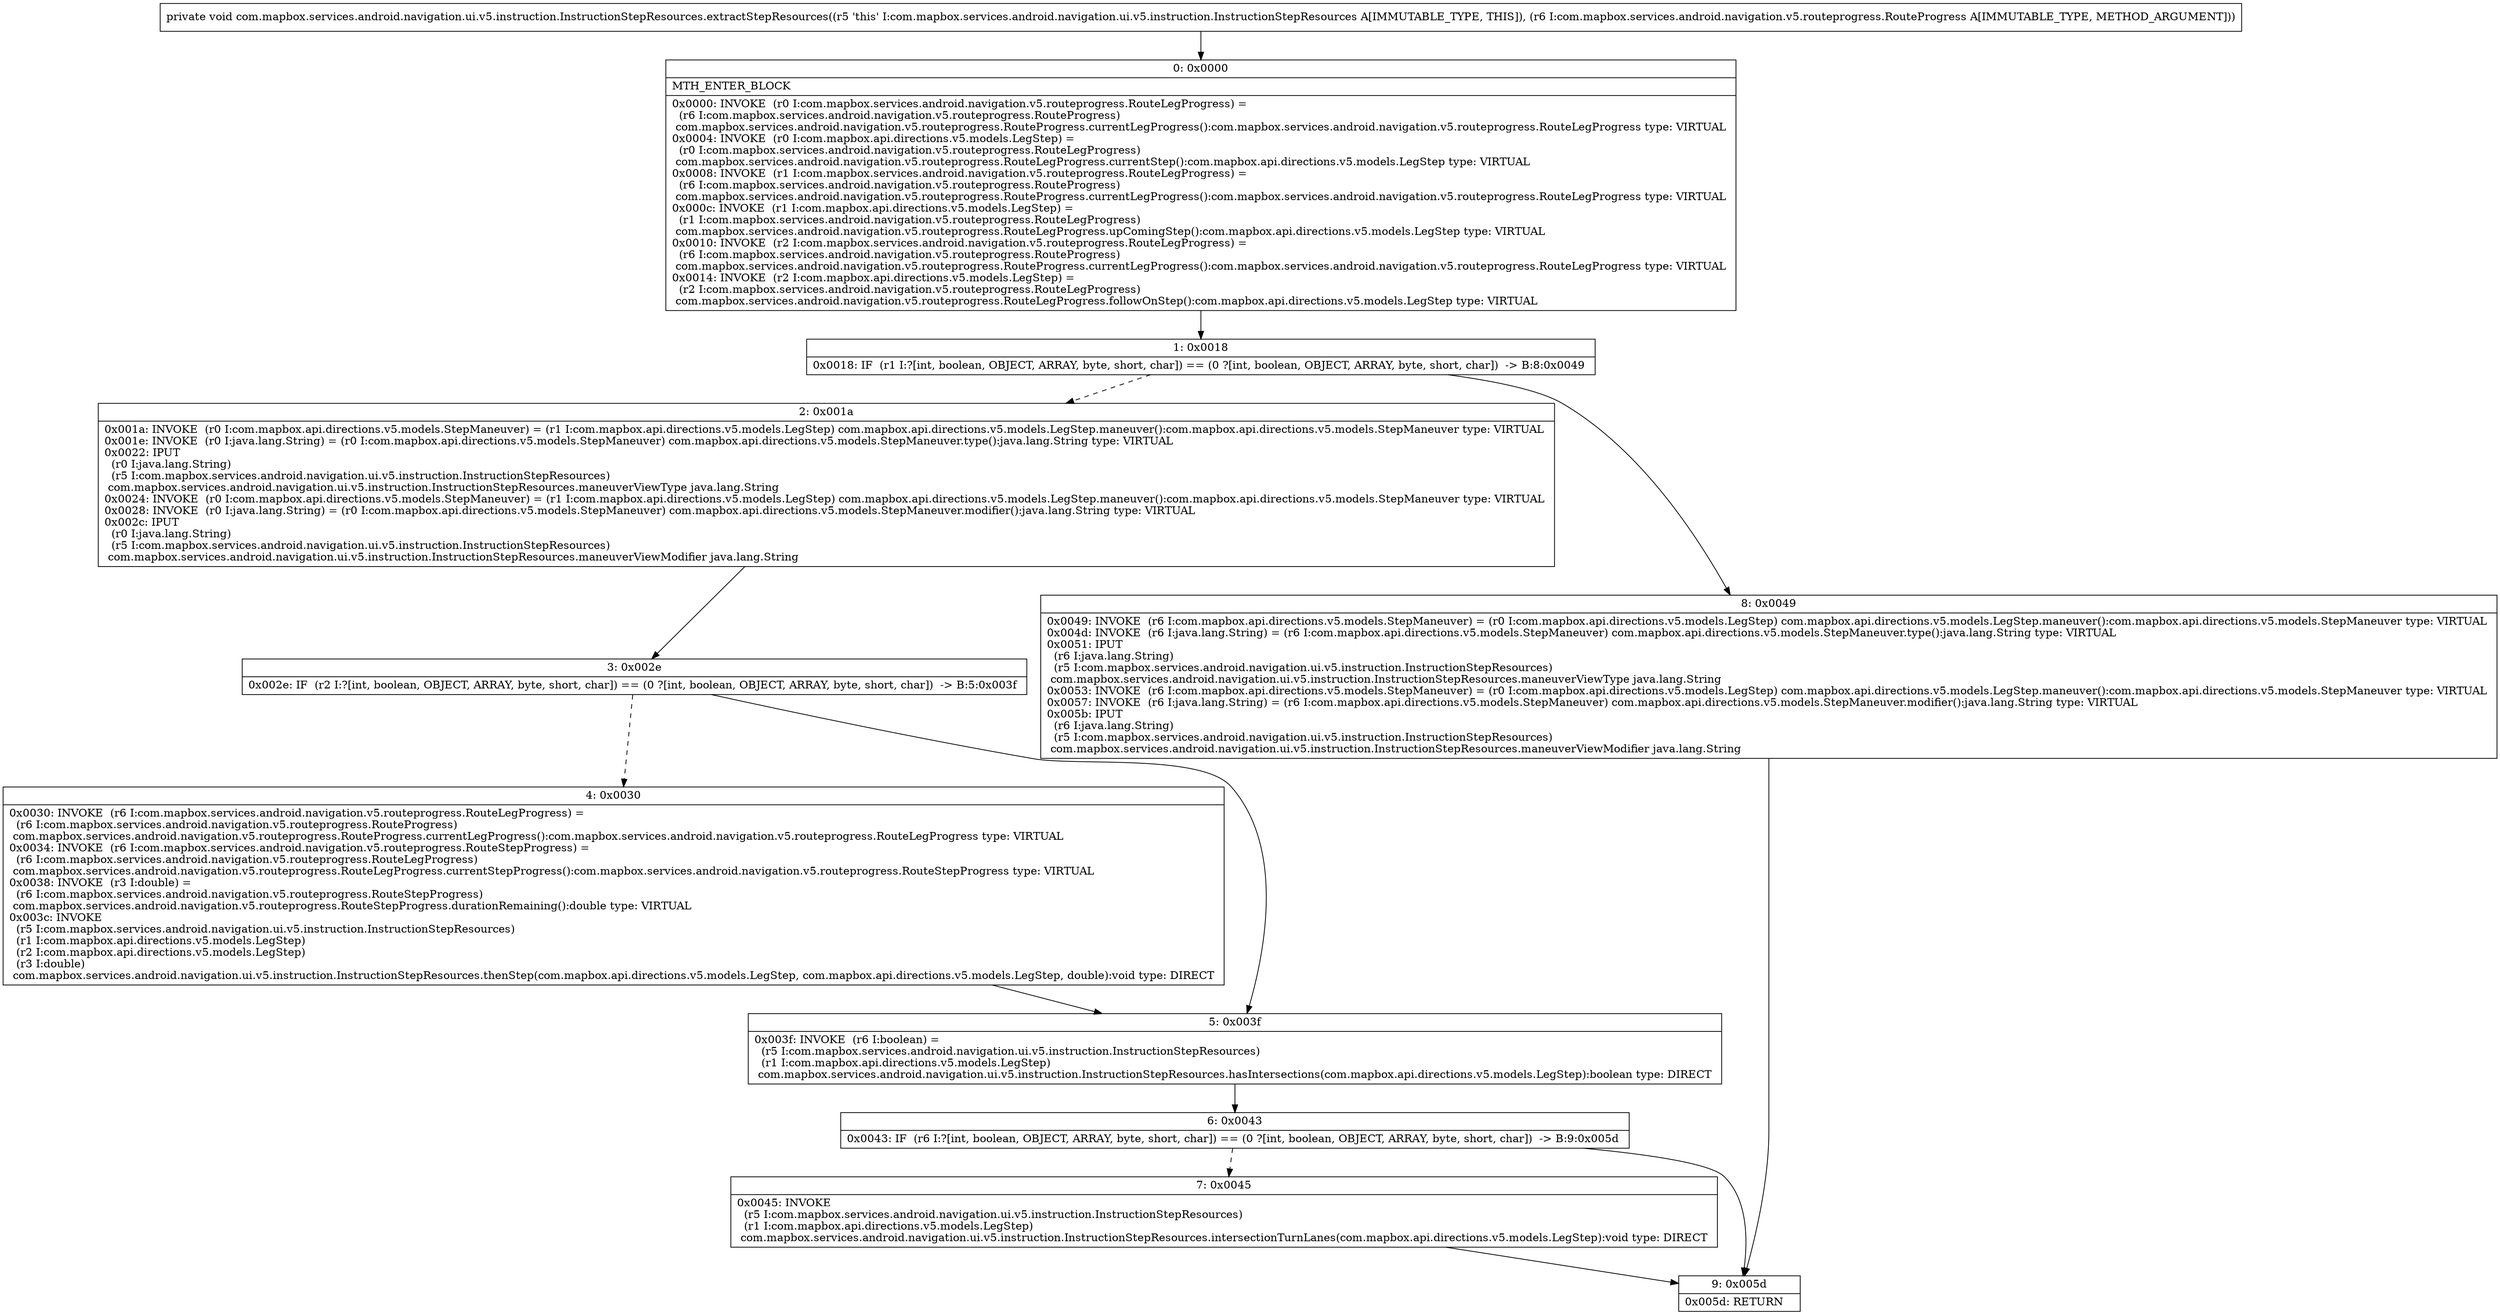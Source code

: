 digraph "CFG forcom.mapbox.services.android.navigation.ui.v5.instruction.InstructionStepResources.extractStepResources(Lcom\/mapbox\/services\/android\/navigation\/v5\/routeprogress\/RouteProgress;)V" {
Node_0 [shape=record,label="{0\:\ 0x0000|MTH_ENTER_BLOCK\l|0x0000: INVOKE  (r0 I:com.mapbox.services.android.navigation.v5.routeprogress.RouteLegProgress) = \l  (r6 I:com.mapbox.services.android.navigation.v5.routeprogress.RouteProgress)\l com.mapbox.services.android.navigation.v5.routeprogress.RouteProgress.currentLegProgress():com.mapbox.services.android.navigation.v5.routeprogress.RouteLegProgress type: VIRTUAL \l0x0004: INVOKE  (r0 I:com.mapbox.api.directions.v5.models.LegStep) = \l  (r0 I:com.mapbox.services.android.navigation.v5.routeprogress.RouteLegProgress)\l com.mapbox.services.android.navigation.v5.routeprogress.RouteLegProgress.currentStep():com.mapbox.api.directions.v5.models.LegStep type: VIRTUAL \l0x0008: INVOKE  (r1 I:com.mapbox.services.android.navigation.v5.routeprogress.RouteLegProgress) = \l  (r6 I:com.mapbox.services.android.navigation.v5.routeprogress.RouteProgress)\l com.mapbox.services.android.navigation.v5.routeprogress.RouteProgress.currentLegProgress():com.mapbox.services.android.navigation.v5.routeprogress.RouteLegProgress type: VIRTUAL \l0x000c: INVOKE  (r1 I:com.mapbox.api.directions.v5.models.LegStep) = \l  (r1 I:com.mapbox.services.android.navigation.v5.routeprogress.RouteLegProgress)\l com.mapbox.services.android.navigation.v5.routeprogress.RouteLegProgress.upComingStep():com.mapbox.api.directions.v5.models.LegStep type: VIRTUAL \l0x0010: INVOKE  (r2 I:com.mapbox.services.android.navigation.v5.routeprogress.RouteLegProgress) = \l  (r6 I:com.mapbox.services.android.navigation.v5.routeprogress.RouteProgress)\l com.mapbox.services.android.navigation.v5.routeprogress.RouteProgress.currentLegProgress():com.mapbox.services.android.navigation.v5.routeprogress.RouteLegProgress type: VIRTUAL \l0x0014: INVOKE  (r2 I:com.mapbox.api.directions.v5.models.LegStep) = \l  (r2 I:com.mapbox.services.android.navigation.v5.routeprogress.RouteLegProgress)\l com.mapbox.services.android.navigation.v5.routeprogress.RouteLegProgress.followOnStep():com.mapbox.api.directions.v5.models.LegStep type: VIRTUAL \l}"];
Node_1 [shape=record,label="{1\:\ 0x0018|0x0018: IF  (r1 I:?[int, boolean, OBJECT, ARRAY, byte, short, char]) == (0 ?[int, boolean, OBJECT, ARRAY, byte, short, char])  \-\> B:8:0x0049 \l}"];
Node_2 [shape=record,label="{2\:\ 0x001a|0x001a: INVOKE  (r0 I:com.mapbox.api.directions.v5.models.StepManeuver) = (r1 I:com.mapbox.api.directions.v5.models.LegStep) com.mapbox.api.directions.v5.models.LegStep.maneuver():com.mapbox.api.directions.v5.models.StepManeuver type: VIRTUAL \l0x001e: INVOKE  (r0 I:java.lang.String) = (r0 I:com.mapbox.api.directions.v5.models.StepManeuver) com.mapbox.api.directions.v5.models.StepManeuver.type():java.lang.String type: VIRTUAL \l0x0022: IPUT  \l  (r0 I:java.lang.String)\l  (r5 I:com.mapbox.services.android.navigation.ui.v5.instruction.InstructionStepResources)\l com.mapbox.services.android.navigation.ui.v5.instruction.InstructionStepResources.maneuverViewType java.lang.String \l0x0024: INVOKE  (r0 I:com.mapbox.api.directions.v5.models.StepManeuver) = (r1 I:com.mapbox.api.directions.v5.models.LegStep) com.mapbox.api.directions.v5.models.LegStep.maneuver():com.mapbox.api.directions.v5.models.StepManeuver type: VIRTUAL \l0x0028: INVOKE  (r0 I:java.lang.String) = (r0 I:com.mapbox.api.directions.v5.models.StepManeuver) com.mapbox.api.directions.v5.models.StepManeuver.modifier():java.lang.String type: VIRTUAL \l0x002c: IPUT  \l  (r0 I:java.lang.String)\l  (r5 I:com.mapbox.services.android.navigation.ui.v5.instruction.InstructionStepResources)\l com.mapbox.services.android.navigation.ui.v5.instruction.InstructionStepResources.maneuverViewModifier java.lang.String \l}"];
Node_3 [shape=record,label="{3\:\ 0x002e|0x002e: IF  (r2 I:?[int, boolean, OBJECT, ARRAY, byte, short, char]) == (0 ?[int, boolean, OBJECT, ARRAY, byte, short, char])  \-\> B:5:0x003f \l}"];
Node_4 [shape=record,label="{4\:\ 0x0030|0x0030: INVOKE  (r6 I:com.mapbox.services.android.navigation.v5.routeprogress.RouteLegProgress) = \l  (r6 I:com.mapbox.services.android.navigation.v5.routeprogress.RouteProgress)\l com.mapbox.services.android.navigation.v5.routeprogress.RouteProgress.currentLegProgress():com.mapbox.services.android.navigation.v5.routeprogress.RouteLegProgress type: VIRTUAL \l0x0034: INVOKE  (r6 I:com.mapbox.services.android.navigation.v5.routeprogress.RouteStepProgress) = \l  (r6 I:com.mapbox.services.android.navigation.v5.routeprogress.RouteLegProgress)\l com.mapbox.services.android.navigation.v5.routeprogress.RouteLegProgress.currentStepProgress():com.mapbox.services.android.navigation.v5.routeprogress.RouteStepProgress type: VIRTUAL \l0x0038: INVOKE  (r3 I:double) = \l  (r6 I:com.mapbox.services.android.navigation.v5.routeprogress.RouteStepProgress)\l com.mapbox.services.android.navigation.v5.routeprogress.RouteStepProgress.durationRemaining():double type: VIRTUAL \l0x003c: INVOKE  \l  (r5 I:com.mapbox.services.android.navigation.ui.v5.instruction.InstructionStepResources)\l  (r1 I:com.mapbox.api.directions.v5.models.LegStep)\l  (r2 I:com.mapbox.api.directions.v5.models.LegStep)\l  (r3 I:double)\l com.mapbox.services.android.navigation.ui.v5.instruction.InstructionStepResources.thenStep(com.mapbox.api.directions.v5.models.LegStep, com.mapbox.api.directions.v5.models.LegStep, double):void type: DIRECT \l}"];
Node_5 [shape=record,label="{5\:\ 0x003f|0x003f: INVOKE  (r6 I:boolean) = \l  (r5 I:com.mapbox.services.android.navigation.ui.v5.instruction.InstructionStepResources)\l  (r1 I:com.mapbox.api.directions.v5.models.LegStep)\l com.mapbox.services.android.navigation.ui.v5.instruction.InstructionStepResources.hasIntersections(com.mapbox.api.directions.v5.models.LegStep):boolean type: DIRECT \l}"];
Node_6 [shape=record,label="{6\:\ 0x0043|0x0043: IF  (r6 I:?[int, boolean, OBJECT, ARRAY, byte, short, char]) == (0 ?[int, boolean, OBJECT, ARRAY, byte, short, char])  \-\> B:9:0x005d \l}"];
Node_7 [shape=record,label="{7\:\ 0x0045|0x0045: INVOKE  \l  (r5 I:com.mapbox.services.android.navigation.ui.v5.instruction.InstructionStepResources)\l  (r1 I:com.mapbox.api.directions.v5.models.LegStep)\l com.mapbox.services.android.navigation.ui.v5.instruction.InstructionStepResources.intersectionTurnLanes(com.mapbox.api.directions.v5.models.LegStep):void type: DIRECT \l}"];
Node_8 [shape=record,label="{8\:\ 0x0049|0x0049: INVOKE  (r6 I:com.mapbox.api.directions.v5.models.StepManeuver) = (r0 I:com.mapbox.api.directions.v5.models.LegStep) com.mapbox.api.directions.v5.models.LegStep.maneuver():com.mapbox.api.directions.v5.models.StepManeuver type: VIRTUAL \l0x004d: INVOKE  (r6 I:java.lang.String) = (r6 I:com.mapbox.api.directions.v5.models.StepManeuver) com.mapbox.api.directions.v5.models.StepManeuver.type():java.lang.String type: VIRTUAL \l0x0051: IPUT  \l  (r6 I:java.lang.String)\l  (r5 I:com.mapbox.services.android.navigation.ui.v5.instruction.InstructionStepResources)\l com.mapbox.services.android.navigation.ui.v5.instruction.InstructionStepResources.maneuverViewType java.lang.String \l0x0053: INVOKE  (r6 I:com.mapbox.api.directions.v5.models.StepManeuver) = (r0 I:com.mapbox.api.directions.v5.models.LegStep) com.mapbox.api.directions.v5.models.LegStep.maneuver():com.mapbox.api.directions.v5.models.StepManeuver type: VIRTUAL \l0x0057: INVOKE  (r6 I:java.lang.String) = (r6 I:com.mapbox.api.directions.v5.models.StepManeuver) com.mapbox.api.directions.v5.models.StepManeuver.modifier():java.lang.String type: VIRTUAL \l0x005b: IPUT  \l  (r6 I:java.lang.String)\l  (r5 I:com.mapbox.services.android.navigation.ui.v5.instruction.InstructionStepResources)\l com.mapbox.services.android.navigation.ui.v5.instruction.InstructionStepResources.maneuverViewModifier java.lang.String \l}"];
Node_9 [shape=record,label="{9\:\ 0x005d|0x005d: RETURN   \l}"];
MethodNode[shape=record,label="{private void com.mapbox.services.android.navigation.ui.v5.instruction.InstructionStepResources.extractStepResources((r5 'this' I:com.mapbox.services.android.navigation.ui.v5.instruction.InstructionStepResources A[IMMUTABLE_TYPE, THIS]), (r6 I:com.mapbox.services.android.navigation.v5.routeprogress.RouteProgress A[IMMUTABLE_TYPE, METHOD_ARGUMENT])) }"];
MethodNode -> Node_0;
Node_0 -> Node_1;
Node_1 -> Node_2[style=dashed];
Node_1 -> Node_8;
Node_2 -> Node_3;
Node_3 -> Node_4[style=dashed];
Node_3 -> Node_5;
Node_4 -> Node_5;
Node_5 -> Node_6;
Node_6 -> Node_7[style=dashed];
Node_6 -> Node_9;
Node_7 -> Node_9;
Node_8 -> Node_9;
}

